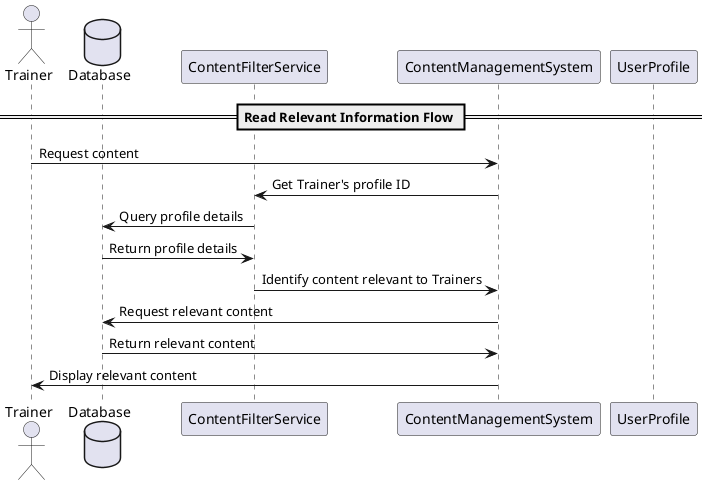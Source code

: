 @startuml
actor Trainer
database Database
participant "ContentFilterService" as Filter
participant "ContentManagementSystem" as CMS
participant "UserProfile" as Profile

== Read Relevant Information Flow ==

Trainer -> CMS : Request content
CMS -> Filter : Get Trainer's profile ID
Filter -> Database : Query profile details
Database -> Filter : Return profile details
Filter -> CMS : Identify content relevant to Trainers
CMS -> Database : Request relevant content
Database -> CMS : Return relevant content
CMS -> Trainer : Display relevant content

@enduml